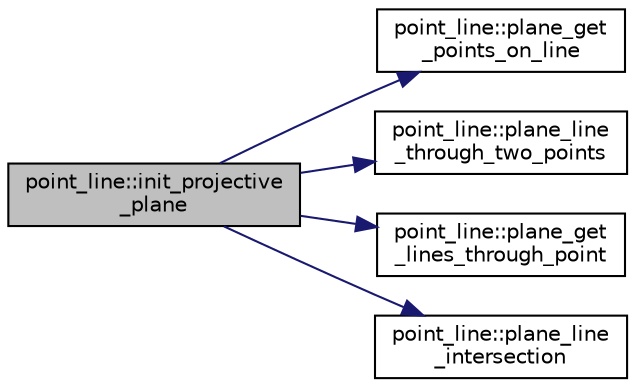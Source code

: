 digraph "point_line::init_projective_plane"
{
  edge [fontname="Helvetica",fontsize="10",labelfontname="Helvetica",labelfontsize="10"];
  node [fontname="Helvetica",fontsize="10",shape=record];
  rankdir="LR";
  Node54 [label="point_line::init_projective\l_plane",height=0.2,width=0.4,color="black", fillcolor="grey75", style="filled", fontcolor="black"];
  Node54 -> Node55 [color="midnightblue",fontsize="10",style="solid",fontname="Helvetica"];
  Node55 [label="point_line::plane_get\l_points_on_line",height=0.2,width=0.4,color="black", fillcolor="white", style="filled",URL="$dd/def/classpoint__line.html#a451a4fb9b352dbb34c64cecc1f1341f4"];
  Node54 -> Node56 [color="midnightblue",fontsize="10",style="solid",fontname="Helvetica"];
  Node56 [label="point_line::plane_line\l_through_two_points",height=0.2,width=0.4,color="black", fillcolor="white", style="filled",URL="$dd/def/classpoint__line.html#af406b650e9e83872857248db151bac79"];
  Node54 -> Node57 [color="midnightblue",fontsize="10",style="solid",fontname="Helvetica"];
  Node57 [label="point_line::plane_get\l_lines_through_point",height=0.2,width=0.4,color="black", fillcolor="white", style="filled",URL="$dd/def/classpoint__line.html#a658e08635a1479f58edc3f275ea9d28e"];
  Node54 -> Node58 [color="midnightblue",fontsize="10",style="solid",fontname="Helvetica"];
  Node58 [label="point_line::plane_line\l_intersection",height=0.2,width=0.4,color="black", fillcolor="white", style="filled",URL="$dd/def/classpoint__line.html#a5be2add1c6769b010a0460db564e5393"];
}
